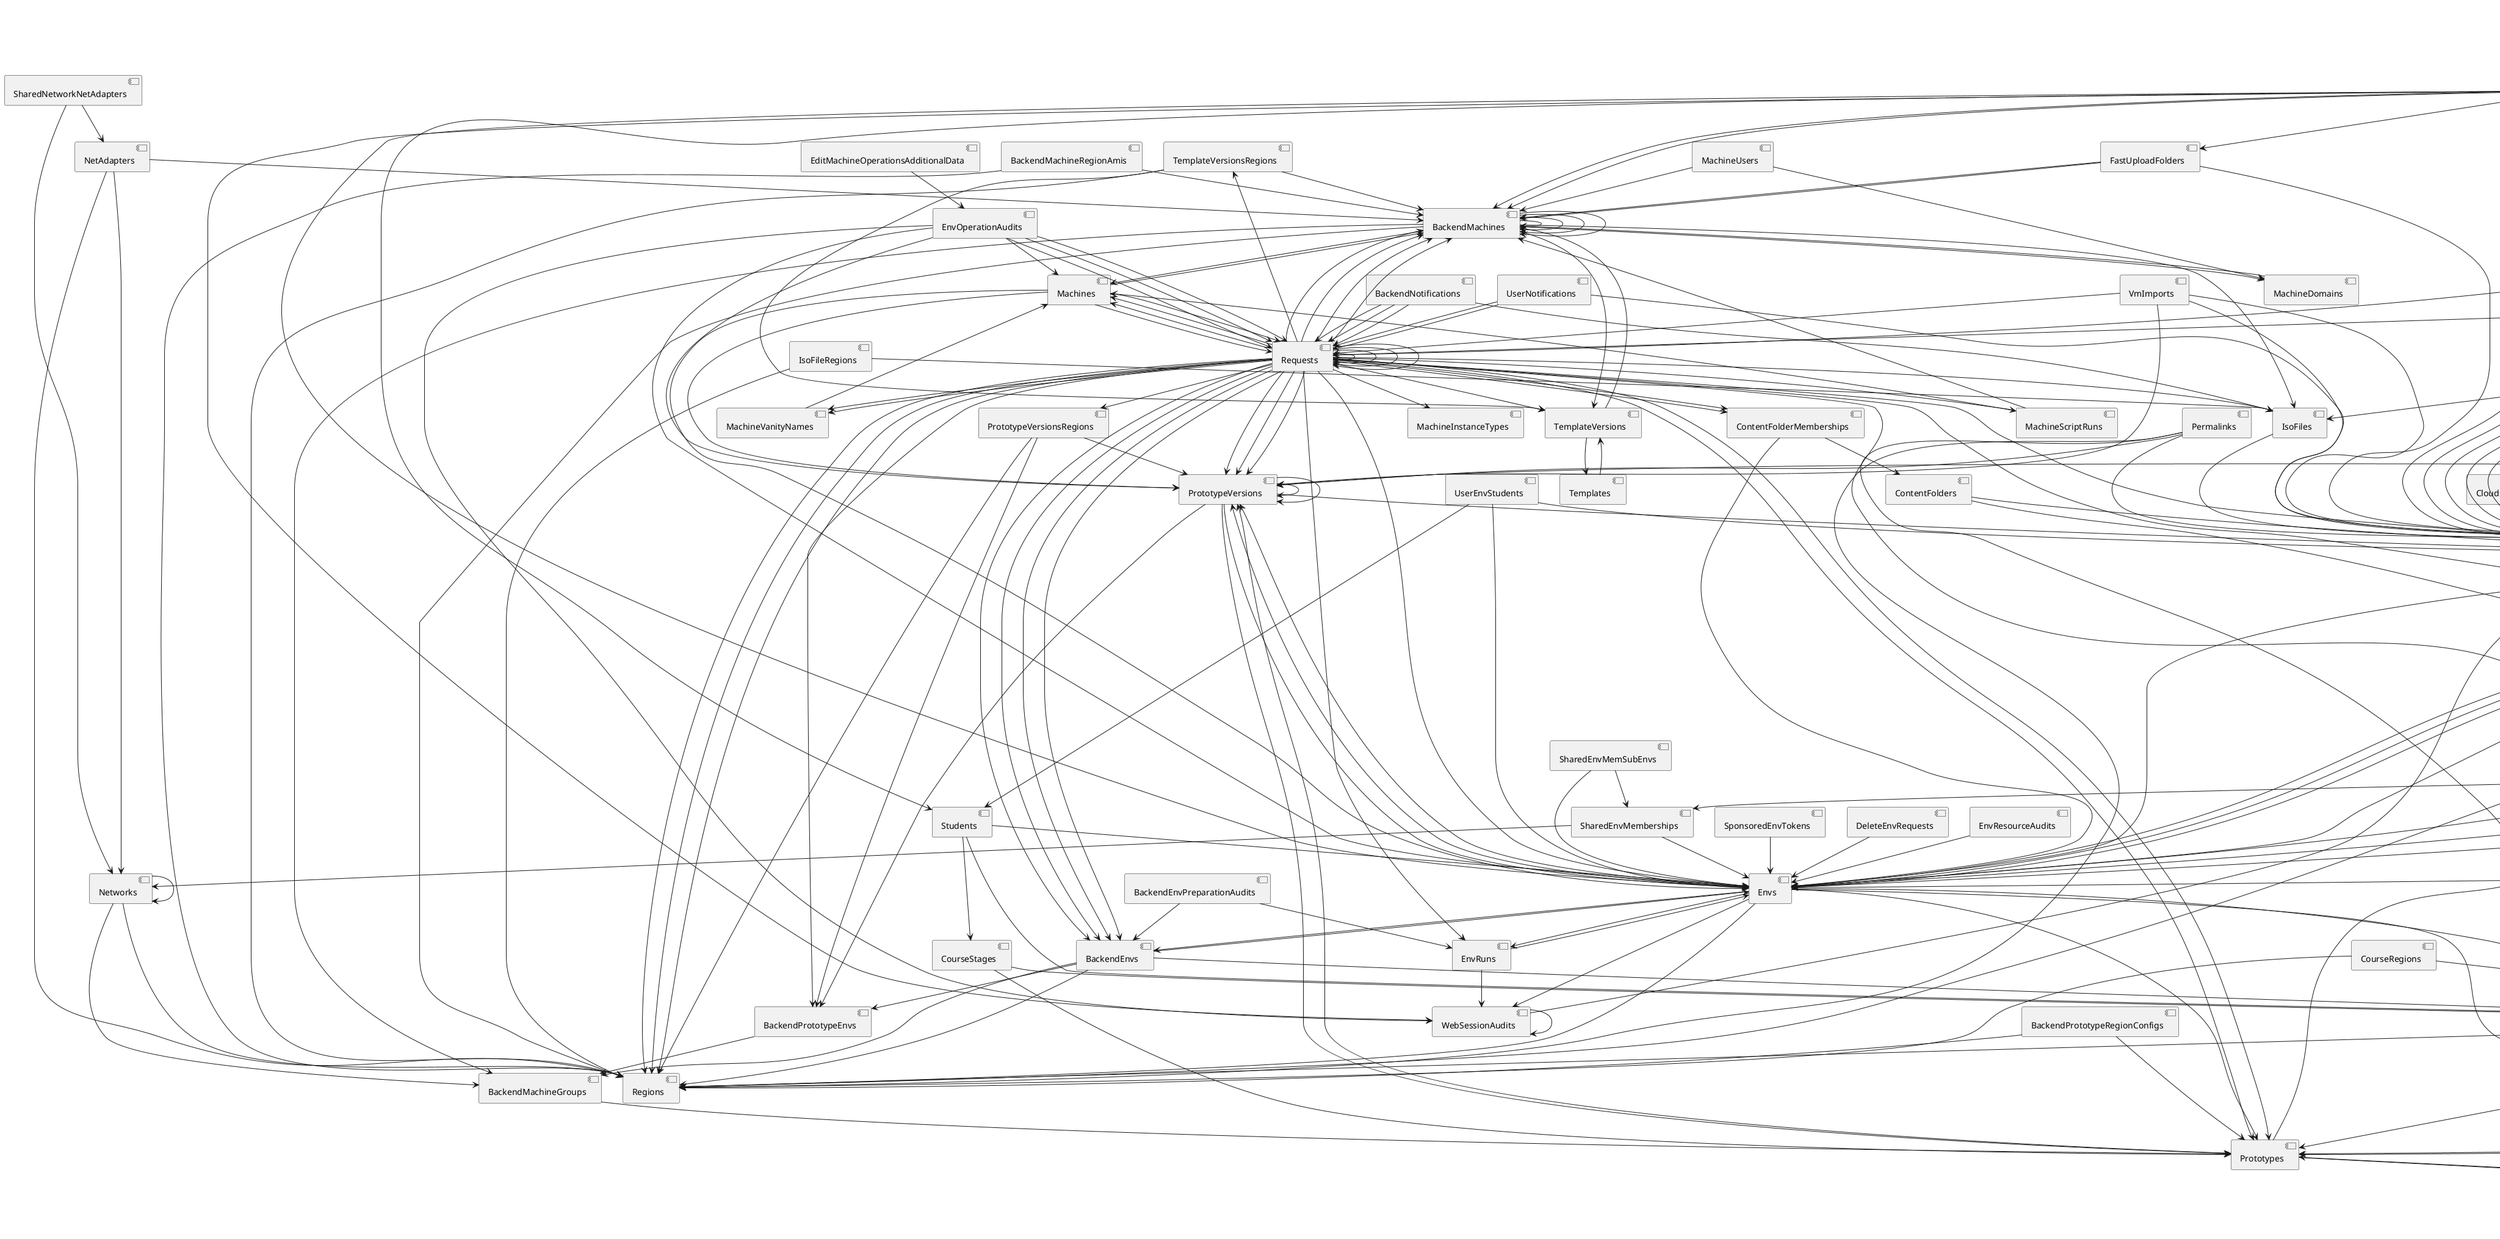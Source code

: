 @startuml
[TemplateVersionsRegions]-->[Regions]
[Invitations]-->[Users]
[BackendMachines]-->[Regions]
[WorkerCommands]-->[WorkerCommands]
[SharedNetworkNetAdapters]-->[Networks]
[TemplateVersionsRegions]-->[BackendMachines]
[Envs]-->[Users]
[Envs]-->[BackendEnvs]
[SharedNetworkNetAdapters]-->[NetAdapters]
[Courses]-->[Users]
[Requests]-->[TemplateVersionsRegions]
[UserOAuthAccessTokens]-->[Users]
[EnvTemplates]-->[Prototypes]
[UserFeatureViews]-->[Users]
[WebHookSubscriptions]-->[Users]
[BackendMachines]-->[BackendMachines]
[CourseStages]-->[Prototypes]
[Prototypes]-->[Users]
[CloudshareResourcesQuotas]-->[Contracts]
[BackendEnvPreparationAudits]-->[BackendEnvs]
[CloudshareResourcesQuotas]-->[Projects]
[NetAdapters]-->[Regions]
[Requests]-->[EnvRuns]
[ProjectPrototypes]-->[Prototypes]
[BackendMachines]-->[Machines]
[Requests]-->[BackendEnvs]
[ActionAudits]-->[Users]
[FastUploadFolders]-->[Users]
[ActionAudits]-->[Users]
[ViewerPages]-->[GuidedJourneys]
[BackendNotifications]-->[Requests]
[GuidedJourneySections]-->[GuidedJourneys]
[Requests]-->[MachineVanityNames]
[AudioVideoAttendees]-->[AudioVideoMeetings]
[GuidedJourneySectionProgresses]-->[GuidedJourneys]
[Requests]-->[MachineVanityNames]
[GuidedJourneySectionProgresses]-->[ViewerPages]
[Requests]-->[BackendEnvs]
[GuidedJourneySectionProgresses]-->[GuidedJourneySections]
[FinishedWelcomeTours]-->[Users]
[Requests]-->[BackendPrototypeEnvs]
[Invitations]-->[Users]
[Requests]-->[MachineInstanceTypes]
[GuidedJourneySections]-->[GuidedJourneyChapters]
[Checkpoints]-->[VVisionLearnRequests]
[ExternalCloudsCreateScripts]-->[ExternalClouds]
[SsoConnectors]-->[Contracts]
[GuidedJourneyChapters]-->[GuidedJourneys]
[CustomFieldValues]-->[CustomFieldDefinitions]
[Courses]-->[EnvironmentPolicies]
[ExternalCloudVms]-->[ExternalClouds]
[Courses]-->[SsoConnectors]
[ActionAudits]-->[EnvironmentPolicies]
[ExternalCloudCredentials]-->[ExternalClouds]
[Invitations]-->[EnvironmentPolicies]
[ActionAudits]-->[WebSessionAudits]
[ExternalResourcesEnvPrototypeVersions]-->[ExternalClouds]
[StorageSettingsProjects]-->[StorageSettings]
[EnvBillingOperations]-->[EnvironmentPolicies]
[AwsAccounts]-->[AwsAccountRuns]
[TransferJobs]-->[StorageSettings]
[SsoConnectors_Projects]-->[Projects]
[UsersProjects]-->[EnvironmentPolicies]
[AwsAccountRuns]-->[ExternalResourcesEnvPrototypeVersions]
[PrototypeVersionsRegions]-->[BackendPrototypeEnvs]
[SsoConnectors_Projects]-->[SsoConnectors]
[EnvironmentPolicies]-->[UsersProjects]
[EnvironmentPolicies]-->[Projects]
[Requests]-->[Courses]
[Envs]-->[Courses]
[Networks]-->[Regions]
[MachineScriptRuns]-->[BackendMachines]
[BackendEnvs]-->[Courses]
[Permalinks]-->[Regions]
[Students]-->[Courses]
[Invitations]-->[ClassSponsoredLinks]
[ExternalResourcesEnvPrototypeVersions]-->[Courses]
[BackendMachines]-->[IsoFiles]
[CustomFieldValues]-->[Courses]
[ActionAudits]-->[BackendMachines]
[CourseStages]-->[Courses]
[BackendMachines]-->[BackendMachines]
[Requests]-->[TemplateVersions]
[CloudshareIdentityVerificationMessages]-->[Users]
[Requests]-->[Regions]
[EnvUserRoles]-->[Envs]
[Requests]-->[BackendMachines]
[Requests]-->[Regions]
[EnvUserRoles]-->[Users]
[BackendEnvs]-->[Regions]
[Envs]-->[ProjectTeams]
[Courses]-->[ProjectTeams]
[ViewerPages]-->[ViewerCustomizations]
[ActionAudits]-->[FastUploadFolders]
[Invitations]-->[Envs]
[BackendPrototypeRegionConfigs]-->[Prototypes]
[Envs]-->[PrototypeVersions]
[FastUploadFolders]-->[BackendMachines]
[ExternalResourcesParameters]-->[Courses]
[Invitations]-->[EnvUserRoles]
[BackendPrototypeRegionConfigs]-->[Regions]
[Envs]-->[PrototypeVersions]
[FastUploadFolders]-->[BackendMachines]
[ExternalResourcesParameters]-->[Invitations]
[BackendNotifications]-->[IsoFiles]
[Requests]-->[Machines]
[PrototypeVersions]-->[PrototypeVersions]
[UsersProjectsDefaultTeams]-->[Users]
[BackendNotifications]-->[Requests]
[PrototypeVersions]-->[PrototypeVersions]
[UsersProjectsDefaultTeams]-->[Projects]
[ActionAudits]-->[Courses]
[UsersProjectsDefaultTeams]-->[ProjectTeams]
[Requests]-->[Requests]
[UserFavorites]-->[Users]
[UserEnvStudents]-->[Users]
[Prototypes]-->[ProjectPrototypes]
[ActionAudits]-->[BackendMachines]
[ContentFolders]-->[Users]
[UserEnvStudents]-->[Envs]
[Users]-->[UsersProjects]
[Prototypes]-->[PrototypeVersions]
[ContentFolders]-->[Projects]
[TransferJobsCloudStorageCopyRequests]-->[TransferJobs]
[StorageSettingsProjects]-->[Projects]
[UserEnvStudents]-->[Students]
[ActionAudits]-->[ProjectPrototypes]
[ContentFolderMemberships]-->[Envs]
[EndUserLoginCustomizations]-->[ViewerCustomizations]
[Invitations]-->[ProjectTeams]
[TransferJobs]-->[Users]
[ActionAudits]-->[UsersProjects]
[Requests]-->[Prototypes]
[TransferJobs]-->[Requests]
[MachineVanityNames]-->[Machines]
[ActionAudits]-->[Projects]
[Permalinks]-->[Projects]
[Invitations]-->[UsersProjects]
[ProjectTeams]-->[Projects]
[Permalinks]-->[EnvironmentPolicies]
[CustomEmails]-->[Projects]
[Contracts_Projects]-->[Projects]
[Invitations]-->[Envs]
[Permalinks]-->[PrototypeVersions]
[Requests]-->[Requests]
[Requests]-->[BackendEnvs]
[Invitations]-->[ProjectPrototypes]
[TransferJobsCloudStorageCopyRequests]-->[Requests]
[TransferJobsCloudStorageCopyRequests]-->[Users]
[EnvOperationAudits]-->[Requests]
[Invitations]-->[UsersProjects]
[EnvOperationAudits]-->[Machines]
[UsersProjects]-->[ProjectPrototypes]
[ClassSponsoredLinks]-->[Courses]
[EnvOperationAudits]-->[Requests]
[ProjectPrototypes]-->[Projects]
[ExternalResourcesEnvPrototypeVersions]-->[AwsAccountRuns]
[Contracts]-->[LmsIntegrations]
[BackendMachines]-->[BackendMachines]
[Envs]-->[Prototypes]
[UsersProjects]-->[Projects]
[ExternalResourcesEnvPrototypeVersions]-->[AwsAccounts]
[Invitations]-->[Prototypes]
[Contracts]-->[AwsAccountPools]
[Students]-->[CourseStages]
[BackendMachines]-->[BackendMachineGroups]
[AwsAccounts]-->[AwsAccountPools]
[Invitations]-->[UsersProjects]
[SharedEnvMemberships]-->[Envs]
[BackendMachineGroups]-->[Prototypes]
[SharedEnvMemberships]-->[Networks]
[CourseMeetings]-->[Courses]
[MachineDomains]-->[BackendMachines]
[VmImports]-->[Projects]
[MachineUsers]-->[BackendMachines]
[SharedEnvMemSubEnvs]-->[Envs]
[SlackWebhooks]-->[Users]
[VmImports]-->[PrototypeVersions]
[WorkerCommands]-->[ExternalResourcesEnvPrototypeVersions]
[SlackWebhooks]-->[Courses]
[VmImports]-->[Requests]
[ActionAudits]-->[ExternalResourcesEnvPrototypeVersions]
[Requests]-->[Projects]
[ContentFolderMemberships]-->[ContentFolders]
[VmImports]-->[Users]
[ExternalCloudVms]-->[ExternalResourcesEnvPrototypeVersions]
[PipelinesInstances]-->[StagesInstances]
[Requests]-->[ContentFolderMemberships]
[Contracts]-->[ContractsTerms]
[BackendEnvs]-->[BackendPrototypeEnvs]
[Requests]-->[ContentFolderMemberships]
[Instructors]-->[Courses]
[PrototypeVersions]-->[BackendPrototypeEnvs]
[Instructors]-->[UsersProjects]
[CustomFieldDefinitions]-->[TrainingSettings]
[Courses]-->[Instructors]
[CourseRegions]-->[Courses]
[Students]-->[Envs]
[Projects]-->[TrainingSettings]
[ProjectIpRestrictions]-->[ProjectsFlags]
[CourseRegions]-->[Regions]
[LtiConfigurations]-->[Courses]
[Projects]-->[ProjectsFlags]
[Courses]-->[Courses]
[Envs]-->[EnvironmentPolicies]
[ActionAudits]-->[Users]
[EnvOperationAudits]-->[Requests]
[EnvRuns]-->[Envs]
[Contracts_Users]-->[Users]
[EnvOperationAudits]-->[Envs]
[BackendEnvs]-->[Envs]
[PrototypeVersions]-->[Envs]
[EnvOperationAudits]-->[PrototypeVersions]
[Requests]-->[Regions]
[ExternalCloudsCreateScripts]-->[Projects]
[MachineUsers]-->[MachineDomains]
[Requests]-->[BackendMachines]
[EnvResourceAudits]-->[Envs]
[ExternalResourcesEnvPrototypeVersions]-->[Envs]
[BackendMachines]-->[MachineDomains]
[Envs]-->[UsersProjects]
[Invitations]-->[Envs]
[ExternalResourcesEnvPrototypeVersions]-->[PrototypeVersions]
[Requests]-->[Prototypes]
[EnvBillingOperations]-->[Envs]
[ExternalCloudsCreateScripts]-->[Projects]
[Invitations]-->[ProjectTeams]
[Requests]-->[Envs]
[ProjectsFeatureFlags]-->[Projects]
[BackendEnvPreparationAudits]-->[EnvRuns]
[WebSessionAudits]-->[WebSessionAudits]
[Machines]-->[Envs]
[ActionAudits]-->[Users]
[Machines]-->[PrototypeVersions]
[IsoFiles]-->[Users]
[ActionAudits]-->[Users]
[Machines]-->[BackendMachines]
[BackendNotifications]-->[Requests]
[Courses]-->[Regions]
[Requests]-->[Requests]
[Invitations]-->[Regions]
[Requests]-->[BackendMachines]
[Projects]-->[Contracts]
[IsoFiles_Projects]-->[Projects]
[ActionAudits]-->[Students]
[Requests]-->[Machines]
[BackendMachineRegionAmis]-->[BackendMachines]
[IsoFiles_Projects]-->[IsoFiles]
[NetAdapters]-->[Networks]
[Requests]-->[BackendEnvs]
[BackendMachineRegionAmis]-->[Regions]
[WorkerCommands]-->[ExternalCloudsCreateScripts]
[NetAdapters]-->[BackendMachines]
[ExternalResourcesEnvPrototypeVersions]-->[ExternalCloudsCreateScripts]
[Networks]-->[BackendMachineGroups]
[IsoFileRegions]-->[IsoFiles]
[Networks]-->[Networks]
[IsoFileRegions]-->[Regions]
[SponsoredEnvTokens]-->[Envs]
[PrototypeVersionsRegions]-->[PrototypeVersions]
[GuestOsIdentifiers]-->[OsFamilies]
[Envs]-->[EnvRuns]
[UsersProjects]-->[UsersProjects]
[PrototypeVersionsRegions]-->[Regions]
[GuestOsIdentifiers]-->[VmwareApiVersions]
[PrototypeVersions]-->[Prototypes]
[Pipelines]-->[Projects]
[Requests]-->[Users]
[Pipelines]-->[Users]
[PipelinesInstances]-->[Pipelines]
[Requests]-->[BackendMachines]
[BackendEnvs]-->[BackendMachineGroups]
[PipelinesInstances]-->[Users]
[UserNotifications]-->[Requests]
[ActionAudits]-->[Envs]
[Stages]-->[Pipelines]
[StagesInstances]-->[PipelinesInstances]
[Requests]-->[PrototypeVersionsRegions]
[SharedEnvMemSubEnvs]-->[SharedEnvMemberships]
[StagesInstances]-->[Stages]
[Machines]-->[Requests]
[BackendPrototypeEnvs]-->[BackendMachineGroups]
[Projects]-->[SharedEnvMemberships]
[ExternalResourcesQuotas]-->[Projects]
[StagesInstances]-->[Users]
[Requests]-->[IsoFiles]
[Jobs]-->[Stages]
[EnvOperationAudits]-->[WebSessionAudits]
[Jobs]-->[JobTypes]
[Contracts_Projects]-->[Contracts]
[EnvRuns]-->[WebSessionAudits]
[DeprovisionSteps]-->[Contracts]
[RemoteAccessSettings]-->[Users]
[ExternalResourcesQuotas]-->[Contracts]
[Projects]-->[Users]
[ActionAudits]-->[Contracts]
[JobTypesParameters]-->[JobTypes]
[ExternalCloudCredentials]-->[Contracts]
[BackendMachines]-->[BackendMachines]
[Contracts_Users]-->[Contracts]
[MachineScriptRuns]-->[Machines]
[Machines]-->[Requests]
[ABtestResults]-->[Users]
[EndUsersAccessPermissions]-->[Courses]
[EndUsersAccessPermissions]-->[Projects]
[Requests]-->[PrototypeVersions]
[UsersProjects]-->[ProjectTeams]
[Requests]-->[PrototypeVersions]
[UserNotifications]-->[Users]
[Envs]-->[WebSessionAudits]
[Requests]-->[PrototypeVersions]
[Requests]-->[Requests]
[WebSessionAudits]-->[Users]
[UserNotifications]-->[Requests]
[PrototypeVersions]-->[Users]
[WorkerCommands]-->[ExternalCloudCredentials]
[GuidedJourneySections]-->[Checkpoints]
[Templates]-->[TemplateVersions]
[EditMachineOperationsAdditionalData]-->[EnvOperationAudits]
[Courses]-->[Prototypes]
[TemplateVersions]-->[Templates]
[TemplateVersions]-->[BackendMachines]
[Requests]-->[MachineScriptRuns]
[UsersProjects]-->[Users]
[BackendMachines]-->[TemplateVersions]
[DeleteEnvRequests]-->[Envs]
[TemplateVersionsRegions]-->[TemplateVersions]
[Envs]-->[Regions]
@enduml